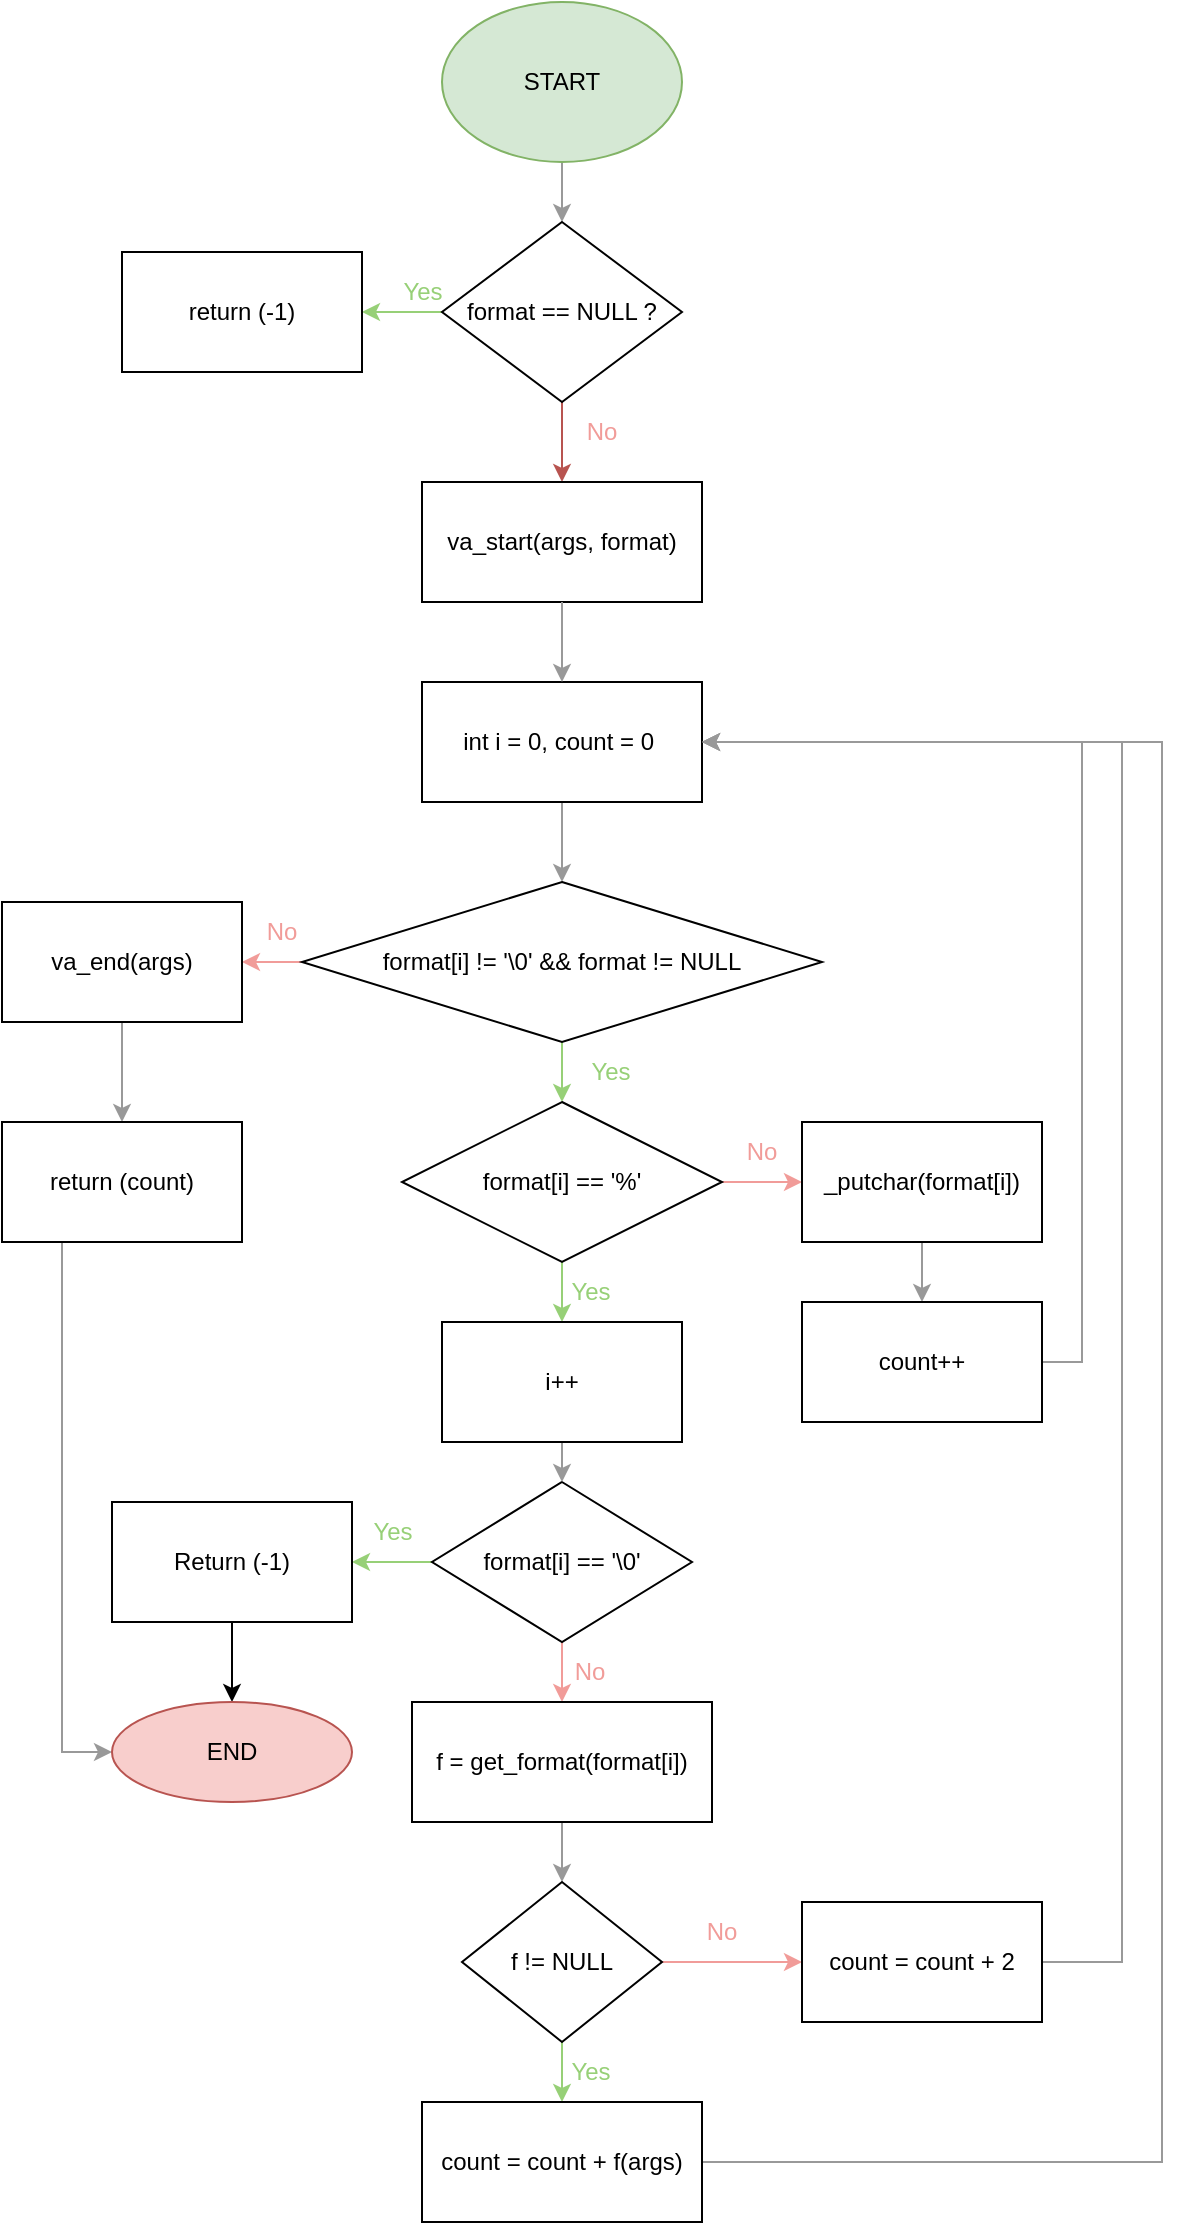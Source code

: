 <mxfile version="24.7.5">
  <diagram id="C5RBs43oDa-KdzZeNtuy" name="Page-1">
    <mxGraphModel dx="1434" dy="827" grid="1" gridSize="10" guides="1" tooltips="1" connect="1" arrows="1" fold="1" page="1" pageScale="1" pageWidth="827" pageHeight="1169" math="0" shadow="0">
      <root>
        <mxCell id="WIyWlLk6GJQsqaUBKTNV-0" />
        <mxCell id="WIyWlLk6GJQsqaUBKTNV-1" parent="WIyWlLk6GJQsqaUBKTNV-0" />
        <mxCell id="ozGGzaoArKVUIe1FTtcG-4" value="" style="edgeStyle=orthogonalEdgeStyle;rounded=0;orthogonalLoop=1;jettySize=auto;html=1;strokeColor=#999999;" edge="1" parent="WIyWlLk6GJQsqaUBKTNV-1" source="ozGGzaoArKVUIe1FTtcG-0" target="ozGGzaoArKVUIe1FTtcG-2">
          <mxGeometry relative="1" as="geometry" />
        </mxCell>
        <mxCell id="ozGGzaoArKVUIe1FTtcG-0" value="START" style="ellipse;whiteSpace=wrap;html=1;fillColor=#d5e8d4;strokeColor=#82b366;" vertex="1" parent="WIyWlLk6GJQsqaUBKTNV-1">
          <mxGeometry x="340" y="10" width="120" height="80" as="geometry" />
        </mxCell>
        <mxCell id="ozGGzaoArKVUIe1FTtcG-1" style="edgeStyle=orthogonalEdgeStyle;rounded=0;orthogonalLoop=1;jettySize=auto;html=1;exitX=0.5;exitY=1;exitDx=0;exitDy=0;" edge="1" parent="WIyWlLk6GJQsqaUBKTNV-1" source="ozGGzaoArKVUIe1FTtcG-0" target="ozGGzaoArKVUIe1FTtcG-0">
          <mxGeometry relative="1" as="geometry" />
        </mxCell>
        <mxCell id="ozGGzaoArKVUIe1FTtcG-8" style="edgeStyle=orthogonalEdgeStyle;rounded=0;orthogonalLoop=1;jettySize=auto;html=1;exitX=0.5;exitY=1;exitDx=0;exitDy=0;entryX=0.5;entryY=0;entryDx=0;entryDy=0;fillColor=#f8cecc;strokeColor=#b85450;" edge="1" parent="WIyWlLk6GJQsqaUBKTNV-1" source="ozGGzaoArKVUIe1FTtcG-2" target="ozGGzaoArKVUIe1FTtcG-6">
          <mxGeometry relative="1" as="geometry" />
        </mxCell>
        <mxCell id="ozGGzaoArKVUIe1FTtcG-18" style="edgeStyle=orthogonalEdgeStyle;rounded=0;orthogonalLoop=1;jettySize=auto;html=1;exitX=0;exitY=0.5;exitDx=0;exitDy=0;entryX=1;entryY=0.5;entryDx=0;entryDy=0;fillColor=#00FF00;fontColor=#97D077;strokeColor=#97D077;" edge="1" parent="WIyWlLk6GJQsqaUBKTNV-1" source="ozGGzaoArKVUIe1FTtcG-2" target="ozGGzaoArKVUIe1FTtcG-5">
          <mxGeometry relative="1" as="geometry" />
        </mxCell>
        <mxCell id="ozGGzaoArKVUIe1FTtcG-2" value="format == NULL ?" style="rhombus;whiteSpace=wrap;html=1;" vertex="1" parent="WIyWlLk6GJQsqaUBKTNV-1">
          <mxGeometry x="340" y="120" width="120" height="90" as="geometry" />
        </mxCell>
        <mxCell id="ozGGzaoArKVUIe1FTtcG-5" value="return (-1)" style="rounded=0;whiteSpace=wrap;html=1;" vertex="1" parent="WIyWlLk6GJQsqaUBKTNV-1">
          <mxGeometry x="180" y="135" width="120" height="60" as="geometry" />
        </mxCell>
        <mxCell id="ozGGzaoArKVUIe1FTtcG-6" value="va_start(args, format)" style="rounded=0;whiteSpace=wrap;html=1;" vertex="1" parent="WIyWlLk6GJQsqaUBKTNV-1">
          <mxGeometry x="330" y="250" width="140" height="60" as="geometry" />
        </mxCell>
        <mxCell id="ozGGzaoArKVUIe1FTtcG-19" style="edgeStyle=orthogonalEdgeStyle;rounded=0;orthogonalLoop=1;jettySize=auto;html=1;exitX=0.5;exitY=1;exitDx=0;exitDy=0;entryX=0.5;entryY=0;entryDx=0;entryDy=0;strokeColor=#999999;" edge="1" parent="WIyWlLk6GJQsqaUBKTNV-1" source="ozGGzaoArKVUIe1FTtcG-7" target="ozGGzaoArKVUIe1FTtcG-10">
          <mxGeometry relative="1" as="geometry" />
        </mxCell>
        <mxCell id="ozGGzaoArKVUIe1FTtcG-7" value="int i = 0, count = 0&amp;nbsp;" style="rounded=0;whiteSpace=wrap;html=1;" vertex="1" parent="WIyWlLk6GJQsqaUBKTNV-1">
          <mxGeometry x="330" y="350" width="140" height="60" as="geometry" />
        </mxCell>
        <mxCell id="ozGGzaoArKVUIe1FTtcG-9" value="" style="endArrow=classic;html=1;rounded=0;exitX=0.5;exitY=1;exitDx=0;exitDy=0;entryX=0.5;entryY=0;entryDx=0;entryDy=0;strokeColor=#999999;" edge="1" parent="WIyWlLk6GJQsqaUBKTNV-1" source="ozGGzaoArKVUIe1FTtcG-6" target="ozGGzaoArKVUIe1FTtcG-7">
          <mxGeometry width="50" height="50" relative="1" as="geometry">
            <mxPoint x="390" y="420" as="sourcePoint" />
            <mxPoint x="440" y="370" as="targetPoint" />
          </mxGeometry>
        </mxCell>
        <mxCell id="ozGGzaoArKVUIe1FTtcG-16" style="edgeStyle=orthogonalEdgeStyle;rounded=0;orthogonalLoop=1;jettySize=auto;html=1;exitX=0.5;exitY=1;exitDx=0;exitDy=0;entryX=0.5;entryY=0;entryDx=0;entryDy=0;strokeColor=#97D077;" edge="1" parent="WIyWlLk6GJQsqaUBKTNV-1" source="ozGGzaoArKVUIe1FTtcG-10" target="ozGGzaoArKVUIe1FTtcG-11">
          <mxGeometry relative="1" as="geometry" />
        </mxCell>
        <mxCell id="ozGGzaoArKVUIe1FTtcG-43" style="edgeStyle=orthogonalEdgeStyle;rounded=0;orthogonalLoop=1;jettySize=auto;html=1;exitX=0;exitY=0.5;exitDx=0;exitDy=0;entryX=1;entryY=0.5;entryDx=0;entryDy=0;strokeColor=#F19C99;" edge="1" parent="WIyWlLk6GJQsqaUBKTNV-1" source="ozGGzaoArKVUIe1FTtcG-10" target="ozGGzaoArKVUIe1FTtcG-42">
          <mxGeometry relative="1" as="geometry" />
        </mxCell>
        <mxCell id="ozGGzaoArKVUIe1FTtcG-10" value="format[i] != &#39;\0&#39; &amp;amp;&amp;amp; format != NULL" style="rhombus;whiteSpace=wrap;html=1;" vertex="1" parent="WIyWlLk6GJQsqaUBKTNV-1">
          <mxGeometry x="270" y="450" width="260" height="80" as="geometry" />
        </mxCell>
        <mxCell id="ozGGzaoArKVUIe1FTtcG-30" style="edgeStyle=orthogonalEdgeStyle;rounded=0;orthogonalLoop=1;jettySize=auto;html=1;exitX=1;exitY=0.5;exitDx=0;exitDy=0;entryX=0;entryY=0.5;entryDx=0;entryDy=0;strokeColor=#F19C99;" edge="1" parent="WIyWlLk6GJQsqaUBKTNV-1" source="ozGGzaoArKVUIe1FTtcG-11" target="ozGGzaoArKVUIe1FTtcG-12">
          <mxGeometry relative="1" as="geometry" />
        </mxCell>
        <mxCell id="ozGGzaoArKVUIe1FTtcG-48" style="edgeStyle=orthogonalEdgeStyle;rounded=0;orthogonalLoop=1;jettySize=auto;html=1;exitX=0.5;exitY=1;exitDx=0;exitDy=0;entryX=0.5;entryY=0;entryDx=0;entryDy=0;strokeColor=#97D077;" edge="1" parent="WIyWlLk6GJQsqaUBKTNV-1" source="ozGGzaoArKVUIe1FTtcG-11" target="ozGGzaoArKVUIe1FTtcG-32">
          <mxGeometry relative="1" as="geometry" />
        </mxCell>
        <mxCell id="ozGGzaoArKVUIe1FTtcG-11" value="format[i] == &#39;%&#39;" style="rhombus;whiteSpace=wrap;html=1;" vertex="1" parent="WIyWlLk6GJQsqaUBKTNV-1">
          <mxGeometry x="320" y="560" width="160" height="80" as="geometry" />
        </mxCell>
        <mxCell id="ozGGzaoArKVUIe1FTtcG-28" style="edgeStyle=orthogonalEdgeStyle;rounded=0;orthogonalLoop=1;jettySize=auto;html=1;exitX=0.5;exitY=1;exitDx=0;exitDy=0;entryX=0.5;entryY=0;entryDx=0;entryDy=0;strokeColor=#999999;" edge="1" parent="WIyWlLk6GJQsqaUBKTNV-1" source="ozGGzaoArKVUIe1FTtcG-12" target="ozGGzaoArKVUIe1FTtcG-27">
          <mxGeometry relative="1" as="geometry" />
        </mxCell>
        <mxCell id="ozGGzaoArKVUIe1FTtcG-12" value="_putchar(format[i])" style="rounded=0;whiteSpace=wrap;html=1;" vertex="1" parent="WIyWlLk6GJQsqaUBKTNV-1">
          <mxGeometry x="520" y="570" width="120" height="60" as="geometry" />
        </mxCell>
        <mxCell id="ozGGzaoArKVUIe1FTtcG-21" style="edgeStyle=orthogonalEdgeStyle;rounded=0;orthogonalLoop=1;jettySize=auto;html=1;exitX=0.5;exitY=1;exitDx=0;exitDy=0;strokeColor=#F19C99;" edge="1" parent="WIyWlLk6GJQsqaUBKTNV-1" source="ozGGzaoArKVUIe1FTtcG-13" target="ozGGzaoArKVUIe1FTtcG-14">
          <mxGeometry relative="1" as="geometry" />
        </mxCell>
        <mxCell id="ozGGzaoArKVUIe1FTtcG-60" style="edgeStyle=orthogonalEdgeStyle;rounded=0;orthogonalLoop=1;jettySize=auto;html=1;exitX=0;exitY=0.5;exitDx=0;exitDy=0;entryX=1;entryY=0.5;entryDx=0;entryDy=0;strokeColor=#97D077;" edge="1" parent="WIyWlLk6GJQsqaUBKTNV-1" source="ozGGzaoArKVUIe1FTtcG-13" target="ozGGzaoArKVUIe1FTtcG-39">
          <mxGeometry relative="1" as="geometry" />
        </mxCell>
        <mxCell id="ozGGzaoArKVUIe1FTtcG-13" value="format[i] == &#39;\0&#39;" style="rhombus;whiteSpace=wrap;html=1;" vertex="1" parent="WIyWlLk6GJQsqaUBKTNV-1">
          <mxGeometry x="335" y="750" width="130" height="80" as="geometry" />
        </mxCell>
        <mxCell id="ozGGzaoArKVUIe1FTtcG-22" style="edgeStyle=orthogonalEdgeStyle;rounded=0;orthogonalLoop=1;jettySize=auto;html=1;exitX=0.5;exitY=1;exitDx=0;exitDy=0;entryX=0.5;entryY=0;entryDx=0;entryDy=0;strokeColor=#999999;" edge="1" parent="WIyWlLk6GJQsqaUBKTNV-1" source="ozGGzaoArKVUIe1FTtcG-14" target="ozGGzaoArKVUIe1FTtcG-15">
          <mxGeometry relative="1" as="geometry" />
        </mxCell>
        <mxCell id="ozGGzaoArKVUIe1FTtcG-14" value="f = get_format(format[i])" style="rounded=0;whiteSpace=wrap;html=1;" vertex="1" parent="WIyWlLk6GJQsqaUBKTNV-1">
          <mxGeometry x="325" y="860" width="150" height="60" as="geometry" />
        </mxCell>
        <mxCell id="ozGGzaoArKVUIe1FTtcG-36" style="edgeStyle=orthogonalEdgeStyle;rounded=0;orthogonalLoop=1;jettySize=auto;html=1;exitX=0.5;exitY=1;exitDx=0;exitDy=0;entryX=0.5;entryY=0;entryDx=0;entryDy=0;fillColor=#d5e8d4;strokeColor=#97D077;" edge="1" parent="WIyWlLk6GJQsqaUBKTNV-1" source="ozGGzaoArKVUIe1FTtcG-15" target="ozGGzaoArKVUIe1FTtcG-35">
          <mxGeometry relative="1" as="geometry" />
        </mxCell>
        <mxCell id="ozGGzaoArKVUIe1FTtcG-38" style="edgeStyle=orthogonalEdgeStyle;rounded=0;orthogonalLoop=1;jettySize=auto;html=1;exitX=1;exitY=0.5;exitDx=0;exitDy=0;entryX=0;entryY=0.5;entryDx=0;entryDy=0;fillColor=#f8cecc;strokeColor=#F19C99;" edge="1" parent="WIyWlLk6GJQsqaUBKTNV-1" source="ozGGzaoArKVUIe1FTtcG-15" target="ozGGzaoArKVUIe1FTtcG-37">
          <mxGeometry relative="1" as="geometry" />
        </mxCell>
        <mxCell id="ozGGzaoArKVUIe1FTtcG-15" value="f != NULL" style="rhombus;whiteSpace=wrap;html=1;" vertex="1" parent="WIyWlLk6GJQsqaUBKTNV-1">
          <mxGeometry x="350" y="950" width="100" height="80" as="geometry" />
        </mxCell>
        <mxCell id="ozGGzaoArKVUIe1FTtcG-24" value="Yes" style="text;html=1;align=center;verticalAlign=middle;resizable=0;points=[];autosize=1;strokeColor=none;fillColor=none;fontColor=#97D077;" vertex="1" parent="WIyWlLk6GJQsqaUBKTNV-1">
          <mxGeometry x="310" y="140" width="40" height="30" as="geometry" />
        </mxCell>
        <mxCell id="ozGGzaoArKVUIe1FTtcG-25" value="No" style="text;html=1;align=center;verticalAlign=middle;whiteSpace=wrap;rounded=0;fontColor=#F19C99;" vertex="1" parent="WIyWlLk6GJQsqaUBKTNV-1">
          <mxGeometry x="390" y="210" width="60" height="30" as="geometry" />
        </mxCell>
        <mxCell id="ozGGzaoArKVUIe1FTtcG-31" style="edgeStyle=orthogonalEdgeStyle;rounded=0;orthogonalLoop=1;jettySize=auto;html=1;exitX=1;exitY=0.5;exitDx=0;exitDy=0;entryX=1;entryY=0.5;entryDx=0;entryDy=0;strokeColor=#999999;" edge="1" parent="WIyWlLk6GJQsqaUBKTNV-1" source="ozGGzaoArKVUIe1FTtcG-27" target="ozGGzaoArKVUIe1FTtcG-7">
          <mxGeometry relative="1" as="geometry" />
        </mxCell>
        <mxCell id="ozGGzaoArKVUIe1FTtcG-27" value="count++" style="rounded=0;whiteSpace=wrap;html=1;" vertex="1" parent="WIyWlLk6GJQsqaUBKTNV-1">
          <mxGeometry x="520" y="660" width="120" height="60" as="geometry" />
        </mxCell>
        <mxCell id="ozGGzaoArKVUIe1FTtcG-33" style="edgeStyle=orthogonalEdgeStyle;rounded=0;orthogonalLoop=1;jettySize=auto;html=1;exitX=0.5;exitY=1;exitDx=0;exitDy=0;entryX=0.5;entryY=0;entryDx=0;entryDy=0;strokeColor=#999999;" edge="1" parent="WIyWlLk6GJQsqaUBKTNV-1" source="ozGGzaoArKVUIe1FTtcG-32" target="ozGGzaoArKVUIe1FTtcG-13">
          <mxGeometry relative="1" as="geometry" />
        </mxCell>
        <mxCell id="ozGGzaoArKVUIe1FTtcG-32" value="i++" style="rounded=0;whiteSpace=wrap;html=1;" vertex="1" parent="WIyWlLk6GJQsqaUBKTNV-1">
          <mxGeometry x="340" y="670" width="120" height="60" as="geometry" />
        </mxCell>
        <mxCell id="ozGGzaoArKVUIe1FTtcG-55" style="edgeStyle=orthogonalEdgeStyle;rounded=0;orthogonalLoop=1;jettySize=auto;html=1;exitX=1;exitY=0.5;exitDx=0;exitDy=0;entryX=1;entryY=0.5;entryDx=0;entryDy=0;strokeColor=#999999;" edge="1" parent="WIyWlLk6GJQsqaUBKTNV-1" source="ozGGzaoArKVUIe1FTtcG-35" target="ozGGzaoArKVUIe1FTtcG-7">
          <mxGeometry relative="1" as="geometry">
            <Array as="points">
              <mxPoint x="700" y="1090" />
              <mxPoint x="700" y="380" />
            </Array>
          </mxGeometry>
        </mxCell>
        <mxCell id="ozGGzaoArKVUIe1FTtcG-35" value="count = count + f(args)" style="rounded=0;whiteSpace=wrap;html=1;" vertex="1" parent="WIyWlLk6GJQsqaUBKTNV-1">
          <mxGeometry x="330" y="1060" width="140" height="60" as="geometry" />
        </mxCell>
        <mxCell id="ozGGzaoArKVUIe1FTtcG-41" style="edgeStyle=orthogonalEdgeStyle;rounded=0;orthogonalLoop=1;jettySize=auto;html=1;exitX=1;exitY=0.5;exitDx=0;exitDy=0;entryX=1;entryY=0.5;entryDx=0;entryDy=0;strokeColor=#999999;" edge="1" parent="WIyWlLk6GJQsqaUBKTNV-1" source="ozGGzaoArKVUIe1FTtcG-37" target="ozGGzaoArKVUIe1FTtcG-7">
          <mxGeometry relative="1" as="geometry">
            <mxPoint x="660" y="690" as="targetPoint" />
            <Array as="points">
              <mxPoint x="680" y="990" />
              <mxPoint x="680" y="380" />
            </Array>
          </mxGeometry>
        </mxCell>
        <mxCell id="ozGGzaoArKVUIe1FTtcG-37" value="count = count + 2" style="rounded=0;whiteSpace=wrap;html=1;" vertex="1" parent="WIyWlLk6GJQsqaUBKTNV-1">
          <mxGeometry x="520" y="960" width="120" height="60" as="geometry" />
        </mxCell>
        <mxCell id="ozGGzaoArKVUIe1FTtcG-61" style="edgeStyle=orthogonalEdgeStyle;rounded=0;orthogonalLoop=1;jettySize=auto;html=1;exitX=0.5;exitY=1;exitDx=0;exitDy=0;" edge="1" parent="WIyWlLk6GJQsqaUBKTNV-1" source="ozGGzaoArKVUIe1FTtcG-39" target="ozGGzaoArKVUIe1FTtcG-62">
          <mxGeometry relative="1" as="geometry">
            <mxPoint x="180" y="850" as="targetPoint" />
          </mxGeometry>
        </mxCell>
        <mxCell id="ozGGzaoArKVUIe1FTtcG-39" value="Return (-1)" style="rounded=0;whiteSpace=wrap;html=1;" vertex="1" parent="WIyWlLk6GJQsqaUBKTNV-1">
          <mxGeometry x="175" y="760" width="120" height="60" as="geometry" />
        </mxCell>
        <mxCell id="ozGGzaoArKVUIe1FTtcG-45" style="edgeStyle=orthogonalEdgeStyle;rounded=0;orthogonalLoop=1;jettySize=auto;html=1;exitX=0.5;exitY=1;exitDx=0;exitDy=0;entryX=0.5;entryY=0;entryDx=0;entryDy=0;strokeColor=#999999;" edge="1" parent="WIyWlLk6GJQsqaUBKTNV-1" source="ozGGzaoArKVUIe1FTtcG-42" target="ozGGzaoArKVUIe1FTtcG-44">
          <mxGeometry relative="1" as="geometry" />
        </mxCell>
        <mxCell id="ozGGzaoArKVUIe1FTtcG-42" value="va_end(args)" style="rounded=0;whiteSpace=wrap;html=1;" vertex="1" parent="WIyWlLk6GJQsqaUBKTNV-1">
          <mxGeometry x="120" y="460" width="120" height="60" as="geometry" />
        </mxCell>
        <mxCell id="ozGGzaoArKVUIe1FTtcG-63" style="edgeStyle=orthogonalEdgeStyle;rounded=0;orthogonalLoop=1;jettySize=auto;html=1;exitX=0.5;exitY=1;exitDx=0;exitDy=0;entryX=0;entryY=0.5;entryDx=0;entryDy=0;strokeColor=#999999;" edge="1" parent="WIyWlLk6GJQsqaUBKTNV-1" source="ozGGzaoArKVUIe1FTtcG-44" target="ozGGzaoArKVUIe1FTtcG-62">
          <mxGeometry relative="1" as="geometry">
            <Array as="points">
              <mxPoint x="150" y="630" />
              <mxPoint x="150" y="885" />
            </Array>
          </mxGeometry>
        </mxCell>
        <mxCell id="ozGGzaoArKVUIe1FTtcG-44" value="return (count)" style="rounded=0;whiteSpace=wrap;html=1;" vertex="1" parent="WIyWlLk6GJQsqaUBKTNV-1">
          <mxGeometry x="120" y="570" width="120" height="60" as="geometry" />
        </mxCell>
        <mxCell id="ozGGzaoArKVUIe1FTtcG-46" value="Yes" style="text;html=1;align=center;verticalAlign=middle;resizable=0;points=[];autosize=1;strokeColor=none;fillColor=none;fontColor=#97D077;" vertex="1" parent="WIyWlLk6GJQsqaUBKTNV-1">
          <mxGeometry x="404" y="530" width="40" height="30" as="geometry" />
        </mxCell>
        <mxCell id="ozGGzaoArKVUIe1FTtcG-47" value="No" style="text;html=1;align=center;verticalAlign=middle;whiteSpace=wrap;rounded=0;fontColor=#F19C99;" vertex="1" parent="WIyWlLk6GJQsqaUBKTNV-1">
          <mxGeometry x="230" y="460" width="60" height="30" as="geometry" />
        </mxCell>
        <mxCell id="ozGGzaoArKVUIe1FTtcG-49" value="Yes" style="text;html=1;align=center;verticalAlign=middle;resizable=0;points=[];autosize=1;strokeColor=none;fillColor=none;fontColor=#97D077;" vertex="1" parent="WIyWlLk6GJQsqaUBKTNV-1">
          <mxGeometry x="394" y="640" width="40" height="30" as="geometry" />
        </mxCell>
        <mxCell id="ozGGzaoArKVUIe1FTtcG-50" value="Yes" style="text;html=1;align=center;verticalAlign=middle;resizable=0;points=[];autosize=1;strokeColor=none;fillColor=none;fontColor=#97D077;" vertex="1" parent="WIyWlLk6GJQsqaUBKTNV-1">
          <mxGeometry x="295" y="760" width="40" height="30" as="geometry" />
        </mxCell>
        <mxCell id="ozGGzaoArKVUIe1FTtcG-51" value="No" style="text;html=1;align=center;verticalAlign=middle;whiteSpace=wrap;rounded=0;fontColor=#F19C99;" vertex="1" parent="WIyWlLk6GJQsqaUBKTNV-1">
          <mxGeometry x="470" y="570" width="60" height="30" as="geometry" />
        </mxCell>
        <mxCell id="ozGGzaoArKVUIe1FTtcG-52" value="No" style="text;html=1;align=center;verticalAlign=middle;whiteSpace=wrap;rounded=0;fontColor=#F19C99;" vertex="1" parent="WIyWlLk6GJQsqaUBKTNV-1">
          <mxGeometry x="384" y="830" width="60" height="30" as="geometry" />
        </mxCell>
        <mxCell id="ozGGzaoArKVUIe1FTtcG-53" value="Yes" style="text;html=1;align=center;verticalAlign=middle;resizable=0;points=[];autosize=1;strokeColor=none;fillColor=none;fontColor=#97D077;" vertex="1" parent="WIyWlLk6GJQsqaUBKTNV-1">
          <mxGeometry x="394" y="1030" width="40" height="30" as="geometry" />
        </mxCell>
        <mxCell id="ozGGzaoArKVUIe1FTtcG-54" value="No" style="text;html=1;align=center;verticalAlign=middle;whiteSpace=wrap;rounded=0;fontColor=#F19C99;" vertex="1" parent="WIyWlLk6GJQsqaUBKTNV-1">
          <mxGeometry x="450" y="960" width="60" height="30" as="geometry" />
        </mxCell>
        <mxCell id="ozGGzaoArKVUIe1FTtcG-62" value="END" style="ellipse;whiteSpace=wrap;html=1;fillColor=#f8cecc;strokeColor=#b85450;" vertex="1" parent="WIyWlLk6GJQsqaUBKTNV-1">
          <mxGeometry x="175" y="860" width="120" height="50" as="geometry" />
        </mxCell>
      </root>
    </mxGraphModel>
  </diagram>
</mxfile>
